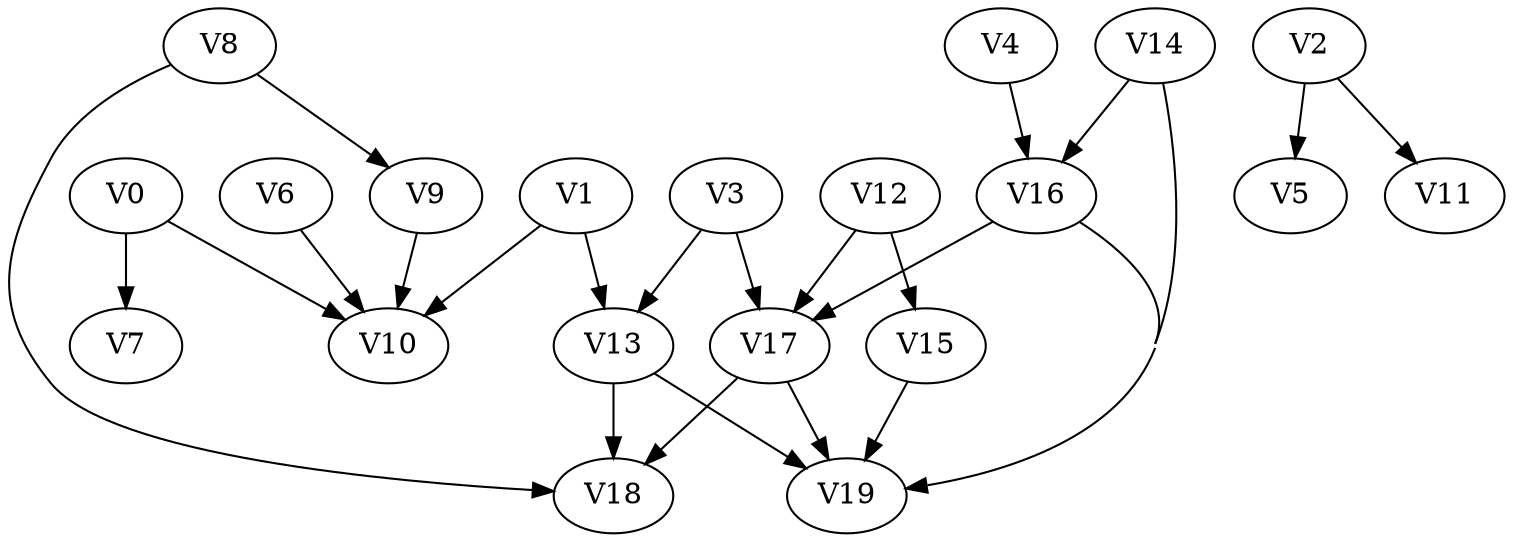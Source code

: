 strict digraph my_dotgraph {
concentrate=True;
V0;
V1;
V2;
V3;
V4;
V5;
V6;
V7;
V8;
V9;
V10;
V11;
V12;
V13;
V14;
V15;
V16;
V17;
V18;
V19;
V0 -> V7;
V0 -> V10;
V1 -> V10;
V1 -> V13;
V2 -> V5;
V2 -> V11;
V3 -> V13;
V3 -> V17;
V4 -> V16;
V6 -> V10;
V8 -> V9;
V8 -> V18;
V9 -> V10;
V12 -> V15;
V12 -> V17;
V13 -> V18;
V13 -> V19;
V14 -> V16;
V14 -> V19;
V15 -> V19;
V16 -> V17;
V16 -> V19;
V17 -> V18;
V17 -> V19;
}